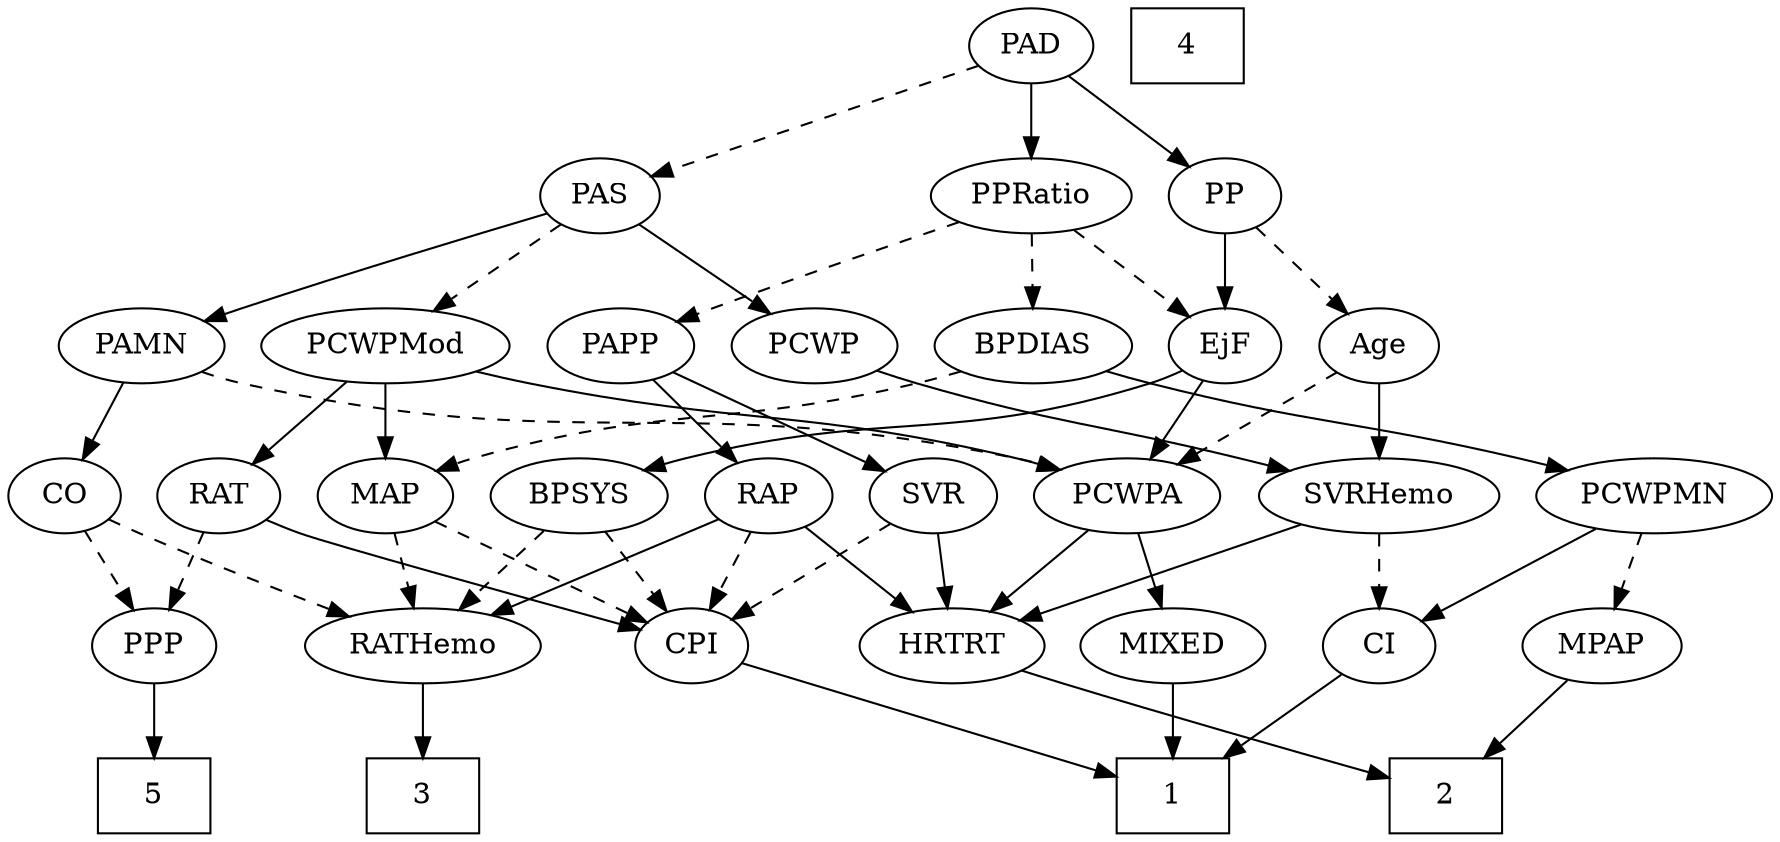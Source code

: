 strict digraph {
	graph [bb="0,0,785.05,396"];
	node [label="\N"];
	1	[height=0.5,
		pos="524,18",
		shape=box,
		width=0.75];
	2	[height=0.5,
		pos="650,18",
		shape=box,
		width=0.75];
	3	[height=0.5,
		pos="191,18",
		shape=box,
		width=0.75];
	4	[height=0.5,
		pos="531,378",
		shape=box,
		width=0.75];
	5	[height=0.5,
		pos="70,18",
		shape=box,
		width=0.75];
	Age	[height=0.5,
		pos="616,234",
		width=0.75];
	PCWPA	[height=0.5,
		pos="507,162",
		width=1.1555];
	Age -> PCWPA	[pos="e,529.54,177.47 597.01,220.81 580.8,210.39 557.15,195.2 538.16,183.01",
		style=dashed];
	SVRHemo	[height=0.5,
		pos="617,162",
		width=1.3902];
	Age -> SVRHemo	[pos="e,616.76,180.1 616.25,215.7 616.36,207.98 616.49,198.71 616.61,190.11",
		style=solid];
	EjF	[height=0.5,
		pos="544,234",
		width=0.75];
	BPSYS	[height=0.5,
		pos="261,162",
		width=1.0471];
	EjF -> BPSYS	[pos="e,289.09,174.03 523.44,222.16 518.48,219.86 513.13,217.64 508,216 421.98,188.48 395.22,203.44 308,180 305,179.19 301.91,178.28 298.83,\
177.3",
		style=solid];
	EjF -> PCWPA	[pos="e,515.79,179.63 535.42,216.76 531,208.4 525.51,198.02 520.53,188.61",
		style=solid];
	RAP	[height=0.5,
		pos="345,162",
		width=0.77632];
	RATHemo	[height=0.5,
		pos="191,90",
		width=1.3721];
	RAP -> RATHemo	[pos="e,220.84,104.46 322.7,150.73 317.86,148.51 312.76,146.17 308,144 282.08,132.18 252.9,118.95 230.16,108.67",
		style=solid];
	CPI	[height=0.5,
		pos="309,90",
		width=0.75];
	RAP -> CPI	[pos="e,317.3,107.15 336.65,144.76 332.29,136.28 326.85,125.71 321.96,116.2",
		style=dashed];
	HRTRT	[height=0.5,
		pos="426,90",
		width=1.1013];
	RAP -> HRTRT	[pos="e,408.34,106.26 361,147.17 372.3,137.4 387.68,124.11 400.64,112.91",
		style=solid];
	MIXED	[height=0.5,
		pos="524,90",
		width=1.1193];
	MIXED -> 1	[pos="e,524,36.104 524,71.697 524,63.983 524,54.712 524,46.112",
		style=solid];
	MPAP	[height=0.5,
		pos="716,90",
		width=0.97491];
	MPAP -> 2	[pos="e,666.46,36.461 701.35,73.465 693.2,64.82 682.86,53.852 673.6,44.028",
		style=solid];
	BPSYS -> RATHemo	[pos="e,207.47,107.47 245.46,145.46 236.39,136.39 224.75,124.75 214.57,114.57",
		style=dashed];
	BPSYS -> CPI	[pos="e,298.26,106.67 272.13,144.76 278.15,135.98 285.71,124.96 292.41,115.19",
		style=dashed];
	PAD	[height=0.5,
		pos="457,378",
		width=0.79437];
	PAS	[height=0.5,
		pos="269,306",
		width=0.75];
	PAD -> PAS	[pos="e,291.92,315.54 432.81,367.99 399.31,355.52 338.7,332.95 301.35,319.04",
		style=dashed];
	PP	[height=0.5,
		pos="544,306",
		width=0.75];
	PAD -> PP	[pos="e,527.44,320.33 474.19,363.17 487.1,352.78 504.98,338.4 519.4,326.79",
		style=solid];
	PPRatio	[height=0.5,
		pos="457,306",
		width=1.1013];
	PAD -> PPRatio	[pos="e,457,324.1 457,359.7 457,351.98 457,342.71 457,334.11",
		style=solid];
	CO	[height=0.5,
		pos="27,162",
		width=0.75];
	CO -> RATHemo	[pos="e,158.99,103.75 48.242,150.76 53.073,148.49 58.197,146.13 63,144 91.637,131.32 124.26,117.83 149.4,107.63",
		style=dashed];
	PPP	[height=0.5,
		pos="70,90",
		width=0.75];
	CO -> PPP	[pos="e,60.281,106.82 36.757,145.12 42.145,136.34 48.952,125.26 55.001,115.42",
		style=dashed];
	PAMN	[height=0.5,
		pos="69,234",
		width=1.011];
	PAS -> PAMN	[pos="e,97.035,245.75 245.28,297.15 214.81,287 160.3,268.65 114,252 111.59,251.13 109.12,250.23 106.63,249.32",
		style=solid];
	PCWPMod	[height=0.5,
		pos="175,234",
		width=1.4443];
	PAS -> PCWPMod	[pos="e,195.88,250.55 251.32,291.83 238.04,281.94 219.55,268.18 204.1,256.67",
		style=dashed];
	PCWP	[height=0.5,
		pos="362,234",
		width=0.97491];
	PAS -> PCWP	[pos="e,342.99,249.31 286.49,291.83 300.08,281.61 319.16,267.24 334.75,255.51",
		style=solid];
	PAMN -> CO	[pos="e,36.593,178.99 59.047,216.41 53.899,207.83 47.514,197.19 41.802,187.67",
		style=solid];
	PAMN -> PCWPA	[pos="e,476.56,174.34 95.776,221.6 101.69,219.45 107.99,217.43 114,216 262.71,180.7 306.62,212.36 456,180 459.59,179.22 463.27,178.28 \
466.95,177.25",
		style=dashed];
	RATHemo -> 3	[pos="e,191,36.104 191,71.697 191,63.983 191,54.712 191,46.112",
		style=solid];
	CPI -> 1	[pos="e,496.69,27.892 332.83,81.241 370.16,69.088 442.7,45.468 486.91,31.077",
		style=solid];
	RAT	[height=0.5,
		pos="99,162",
		width=0.75827];
	RAT -> CPI	[pos="e,284.55,97.969 120.1,150.41 124.94,148.16 130.1,145.89 135,144 160.64,134.1 231.84,113.17 274.8,100.77",
		style=solid];
	RAT -> PPP	[pos="e,76.823,107.47 92.127,144.41 88.733,136.22 84.558,126.14 80.753,116.95",
		style=dashed];
	SVR	[height=0.5,
		pos="419,162",
		width=0.77632];
	SVR -> CPI	[pos="e,327.94,103.05 399.84,148.81 382.33,137.67 356.24,121.06 336.51,108.5",
		style=dashed];
	SVR -> HRTRT	[pos="e,424.29,108.1 420.73,143.7 421.5,135.98 422.43,126.71 423.29,118.11",
		style=solid];
	PCWPMod -> RAT	[pos="e,114.22,177.02 157.37,216.76 146.76,206.99 133.13,194.43 121.71,183.91",
		style=solid];
	PCWPMod -> PCWPA	[pos="e,476.22,174.14 213.24,221.65 220.75,219.62 228.59,217.63 236,216 332.75,194.67 359.81,203.74 456,180 459.41,179.16 462.92,178.2 \
466.43,177.17",
		style=solid];
	MAP	[height=0.5,
		pos="175,162",
		width=0.84854];
	PCWPMod -> MAP	[pos="e,175,180.1 175,215.7 175,207.98 175,198.71 175,190.11",
		style=solid];
	PCWPA -> MIXED	[pos="e,519.8,108.28 511.12,144.05 513.01,136.26 515.3,126.82 517.42,118.08",
		style=solid];
	PCWPA -> HRTRT	[pos="e,443.65,106.25 489.02,145.46 477.94,135.88 463.55,123.45 451.32,112.88",
		style=solid];
	PCWPMN	[height=0.5,
		pos="735,162",
		width=1.3902];
	PCWPMN -> MPAP	[pos="e,720.69,108.28 730.4,144.05 728.29,136.26 725.72,126.82 723.35,118.08",
		style=dashed];
	CI	[height=0.5,
		pos="617,90",
		width=0.75];
	PCWPMN -> CI	[pos="e,636.63,102.65 710.26,146.33 691.36,135.11 665.28,119.64 645.5,107.91",
		style=solid];
	SVRHemo -> CI	[pos="e,617,108.1 617,143.7 617,135.98 617,126.71 617,118.11",
		style=dashed];
	SVRHemo -> HRTRT	[pos="e,455.92,101.96 583.29,148.65 550.44,136.61 500.5,118.3 465.74,105.56",
		style=solid];
	BPDIAS	[height=0.5,
		pos="457,234",
		width=1.1735];
	BPDIAS -> PCWPMN	[pos="e,697.65,174.18 488.39,221.93 494.84,219.83 501.61,217.74 508,216 581.67,195.9 601.93,198.58 676,180 679.84,179.04 683.82,177.99 \
687.8,176.91",
		style=solid];
	BPDIAS -> MAP	[pos="e,198.19,174.12 425.64,221.8 419.19,219.71 412.41,217.66 406,216 321.96,194.22 296.99,205.51 214,180 211.88,179.35 209.72,178.61 \
207.55,177.83",
		style=dashed];
	MAP -> RATHemo	[pos="e,187.05,108.28 178.87,144.05 180.65,136.26 182.81,126.82 184.81,118.08",
		style=dashed];
	MAP -> CPI	[pos="e,288.16,101.88 197.13,149.44 219.54,137.73 254.35,119.55 279.18,106.58",
		style=dashed];
	PP -> Age	[pos="e,601.2,249.38 558.57,290.83 568.75,280.94 582.52,267.55 594.03,256.36",
		style=dashed];
	PP -> EjF	[pos="e,544,252.1 544,287.7 544,279.98 544,270.71 544,262.11",
		style=solid];
	PPP -> 5	[pos="e,70,36.104 70,71.697 70,63.983 70,54.712 70,46.112",
		style=solid];
	PPRatio -> EjF	[pos="e,527.5,248.27 475.88,289.81 488.62,279.55 505.58,265.91 519.38,254.81",
		style=dashed];
	PPRatio -> BPDIAS	[pos="e,457,252.1 457,287.7 457,279.98 457,270.71 457,262.11",
		style=dashed];
	PAPP	[height=0.5,
		pos="277,234",
		width=0.88464];
	PPRatio -> PAPP	[pos="e,302.11,245.54 427.35,293.98 399.14,283.42 355.56,266.94 318,252 315.91,251.17 313.75,250.3 311.59,249.42",
		style=dashed];
	PCWP -> SVRHemo	[pos="e,579.62,174.06 388.79,221.98 394.42,219.85 400.37,217.75 406,216 472.31,195.44 490.85,197.62 558,180 561.83,178.99 565.8,177.92 \
569.78,176.82",
		style=solid];
	CI -> 1	[pos="e,546.69,36.082 599.51,75.834 587.02,66.431 569.87,53.529 555.08,42.394",
		style=solid];
	PAPP -> RAP	[pos="e,330.74,177.68 291.75,217.81 301.06,208.23 313.23,195.7 323.59,185.04",
		style=solid];
	PAPP -> SVR	[pos="e,397.28,173.71 300.13,221.6 324.07,209.8 361.59,191.3 388.07,178.25",
		style=solid];
	HRTRT -> 2	[pos="e,622.91,26.839 456.26,78.291 462.44,76.162 468.92,73.975 475,72 522.4,56.606 577.48,40.159 613,29.741",
		style=solid];
}
